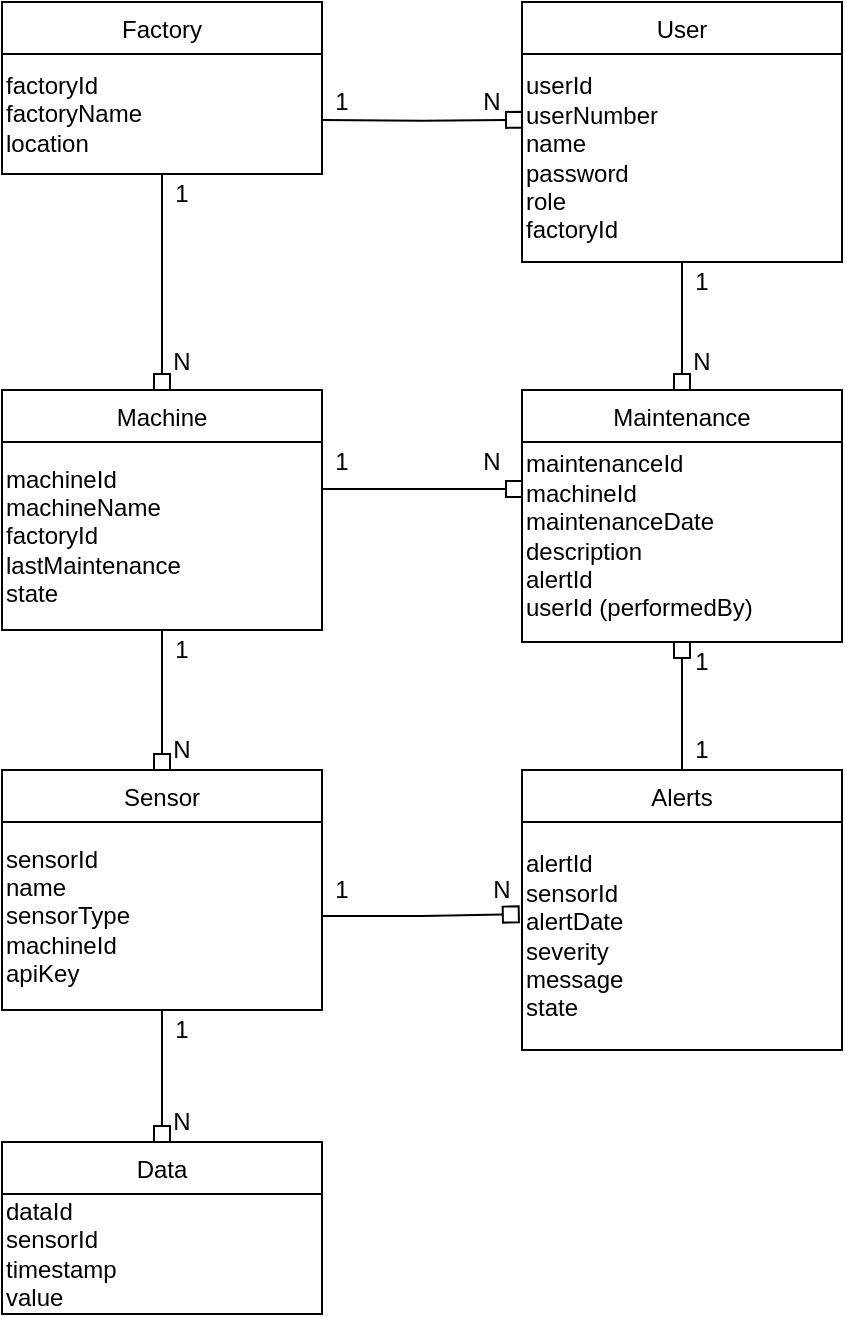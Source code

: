 <mxfile version="24.8.0">
  <diagram name="Page-1" id="bwflJwk8-VasOZV3KIvP">
    <mxGraphModel dx="881" dy="412" grid="1" gridSize="10" guides="1" tooltips="1" connect="1" arrows="1" fold="1" page="1" pageScale="1" pageWidth="850" pageHeight="1100" math="0" shadow="0">
      <root>
        <mxCell id="0" />
        <mxCell id="1" parent="0" />
        <mxCell id="OpqBcTbrThIpJuQkJyak-1" style="edgeStyle=orthogonalEdgeStyle;rounded=0;orthogonalLoop=1;jettySize=auto;html=1;exitX=0.5;exitY=1;exitDx=0;exitDy=0;endArrow=box;endFill=0;" parent="1" source="OpqBcTbrThIpJuQkJyak-3" target="OpqBcTbrThIpJuQkJyak-6" edge="1">
          <mxGeometry relative="1" as="geometry" />
        </mxCell>
        <mxCell id="OpqBcTbrThIpJuQkJyak-3" value="Factory" style="swimlane;fontStyle=0;align=center;verticalAlign=top;childLayout=stackLayout;horizontal=1;startSize=26;horizontalStack=0;resizeParent=1;resizeLast=0;collapsible=1;marginBottom=0;rounded=0;shadow=0;strokeWidth=1;" parent="1" vertex="1">
          <mxGeometry x="170" y="90" width="160" height="86" as="geometry">
            <mxRectangle x="230" y="140" width="160" height="26" as="alternateBounds" />
          </mxGeometry>
        </mxCell>
        <mxCell id="OpqBcTbrThIpJuQkJyak-4" value="&lt;div align=&quot;left&quot;&gt;factoryId&lt;/div&gt;&lt;div&gt;factoryName&lt;/div&gt;&lt;div&gt;location&lt;br&gt;&lt;/div&gt;" style="text;html=1;align=left;verticalAlign=middle;resizable=0;points=[];autosize=1;strokeColor=none;fillColor=none;" parent="OpqBcTbrThIpJuQkJyak-3" vertex="1">
          <mxGeometry y="26" width="160" height="60" as="geometry" />
        </mxCell>
        <mxCell id="OpqBcTbrThIpJuQkJyak-6" value="Machine" style="swimlane;fontStyle=0;align=center;verticalAlign=top;childLayout=stackLayout;horizontal=1;startSize=26;horizontalStack=0;resizeParent=1;resizeLast=0;collapsible=1;marginBottom=0;rounded=0;shadow=0;strokeWidth=1;" parent="1" vertex="1">
          <mxGeometry x="170" y="284" width="160" height="120" as="geometry">
            <mxRectangle x="130" y="380" width="160" height="26" as="alternateBounds" />
          </mxGeometry>
        </mxCell>
        <mxCell id="OpqBcTbrThIpJuQkJyak-8" value="&lt;div&gt;machineId&lt;/div&gt;&lt;div&gt;machineName&lt;/div&gt;&lt;div&gt;factoryId&lt;br&gt;lastMaintenance&lt;/div&gt;&lt;div&gt;state&lt;br&gt;&lt;/div&gt;" style="text;html=1;align=left;verticalAlign=middle;whiteSpace=wrap;rounded=0;" parent="OpqBcTbrThIpJuQkJyak-6" vertex="1">
          <mxGeometry y="26" width="160" height="94" as="geometry" />
        </mxCell>
        <mxCell id="OpqBcTbrThIpJuQkJyak-9" style="edgeStyle=orthogonalEdgeStyle;rounded=0;orthogonalLoop=1;jettySize=auto;html=1;exitX=0.5;exitY=1;exitDx=0;exitDy=0;entryX=0.5;entryY=0;entryDx=0;entryDy=0;endArrow=box;endFill=0;" parent="1" source="OpqBcTbrThIpJuQkJyak-10" target="OpqBcTbrThIpJuQkJyak-15" edge="1">
          <mxGeometry relative="1" as="geometry" />
        </mxCell>
        <mxCell id="q_M6OgoRSpgXwOSx16Ty-8" style="edgeStyle=orthogonalEdgeStyle;rounded=0;orthogonalLoop=1;jettySize=auto;html=1;exitX=0.5;exitY=0;exitDx=0;exitDy=0;entryX=0.5;entryY=1;entryDx=0;entryDy=0;endArrow=none;endFill=0;startArrow=box;startFill=0;" parent="1" source="OpqBcTbrThIpJuQkJyak-10" target="OpqBcTbrThIpJuQkJyak-6" edge="1">
          <mxGeometry relative="1" as="geometry" />
        </mxCell>
        <mxCell id="OpqBcTbrThIpJuQkJyak-10" value="Sensor" style="swimlane;fontStyle=0;align=center;verticalAlign=top;childLayout=stackLayout;horizontal=1;startSize=26;horizontalStack=0;resizeParent=1;resizeLast=0;collapsible=1;marginBottom=0;rounded=0;shadow=0;strokeWidth=1;" parent="1" vertex="1">
          <mxGeometry x="170" y="474" width="160" height="120" as="geometry">
            <mxRectangle x="340" y="380" width="170" height="26" as="alternateBounds" />
          </mxGeometry>
        </mxCell>
        <mxCell id="OpqBcTbrThIpJuQkJyak-12" value="&lt;div&gt;sensorId&lt;/div&gt;&lt;div&gt;name&lt;/div&gt;&lt;div&gt;sensorType&lt;/div&gt;machineId&lt;br&gt;apiKey" style="text;html=1;align=left;verticalAlign=middle;whiteSpace=wrap;rounded=0;" parent="OpqBcTbrThIpJuQkJyak-10" vertex="1">
          <mxGeometry y="26" width="160" height="94" as="geometry" />
        </mxCell>
        <mxCell id="OpqBcTbrThIpJuQkJyak-13" value="User" style="swimlane;fontStyle=0;align=center;verticalAlign=top;childLayout=stackLayout;horizontal=1;startSize=26;horizontalStack=0;resizeParent=1;resizeLast=0;collapsible=1;marginBottom=0;rounded=0;shadow=0;strokeWidth=1;" parent="1" vertex="1">
          <mxGeometry x="430" y="90" width="160" height="130" as="geometry">
            <mxRectangle x="550" y="140" width="160" height="26" as="alternateBounds" />
          </mxGeometry>
        </mxCell>
        <mxCell id="OpqBcTbrThIpJuQkJyak-14" value="&lt;div align=&quot;left&quot;&gt;userId&lt;/div&gt;&lt;div align=&quot;left&quot;&gt;userNumber&lt;/div&gt;&lt;div align=&quot;left&quot;&gt;&lt;span style=&quot;background-color: initial;&quot;&gt;name&lt;/span&gt;&lt;/div&gt;&lt;div align=&quot;left&quot;&gt;&lt;div align=&quot;left&quot;&gt;password&lt;/div&gt;&lt;div align=&quot;left&quot;&gt;role&lt;/div&gt;&lt;/div&gt;&lt;div align=&quot;left&quot;&gt;factoryId&lt;/div&gt;" style="text;html=1;align=left;verticalAlign=middle;whiteSpace=wrap;rounded=0;" parent="OpqBcTbrThIpJuQkJyak-13" vertex="1">
          <mxGeometry y="26" width="160" height="104" as="geometry" />
        </mxCell>
        <mxCell id="OpqBcTbrThIpJuQkJyak-15" value="Data" style="swimlane;fontStyle=0;align=center;verticalAlign=top;childLayout=stackLayout;horizontal=1;startSize=26;horizontalStack=0;resizeParent=1;resizeLast=0;collapsible=1;marginBottom=0;rounded=0;shadow=0;strokeWidth=1;" parent="1" vertex="1">
          <mxGeometry x="170" y="660" width="160" height="86" as="geometry">
            <mxRectangle x="340" y="380" width="170" height="26" as="alternateBounds" />
          </mxGeometry>
        </mxCell>
        <mxCell id="OpqBcTbrThIpJuQkJyak-16" value="dataId&lt;br&gt;&lt;div&gt;sensorId&lt;/div&gt;&lt;div&gt;timestamp&lt;/div&gt;&lt;div&gt;value&lt;/div&gt;" style="text;html=1;align=left;verticalAlign=middle;whiteSpace=wrap;rounded=0;" parent="OpqBcTbrThIpJuQkJyak-15" vertex="1">
          <mxGeometry y="26" width="160" height="60" as="geometry" />
        </mxCell>
        <mxCell id="OpqBcTbrThIpJuQkJyak-17" value="Alerts" style="swimlane;fontStyle=0;align=center;verticalAlign=top;childLayout=stackLayout;horizontal=1;startSize=26;horizontalStack=0;resizeParent=1;resizeLast=0;collapsible=1;marginBottom=0;rounded=0;shadow=0;strokeWidth=1;" parent="1" vertex="1">
          <mxGeometry x="430" y="474" width="160" height="140" as="geometry">
            <mxRectangle x="340" y="380" width="170" height="26" as="alternateBounds" />
          </mxGeometry>
        </mxCell>
        <mxCell id="OpqBcTbrThIpJuQkJyak-18" value="alertId&lt;br&gt;&lt;div&gt;sensorId&lt;/div&gt;&lt;div&gt;alertDate&lt;/div&gt;&lt;div&gt;severity&lt;/div&gt;&lt;div&gt;message&lt;br&gt;&lt;/div&gt;&lt;div&gt;state&lt;/div&gt;" style="text;html=1;align=left;verticalAlign=middle;whiteSpace=wrap;rounded=0;" parent="OpqBcTbrThIpJuQkJyak-17" vertex="1">
          <mxGeometry y="26" width="160" height="114" as="geometry" />
        </mxCell>
        <mxCell id="OpqBcTbrThIpJuQkJyak-19" style="edgeStyle=orthogonalEdgeStyle;rounded=0;orthogonalLoop=1;jettySize=auto;html=1;exitX=0.5;exitY=0;exitDx=0;exitDy=0;entryX=0.5;entryY=1;entryDx=0;entryDy=0;endArrow=none;endFill=0;startArrow=box;startFill=0;" parent="1" source="OpqBcTbrThIpJuQkJyak-21" target="OpqBcTbrThIpJuQkJyak-13" edge="1">
          <mxGeometry relative="1" as="geometry" />
        </mxCell>
        <mxCell id="q_M6OgoRSpgXwOSx16Ty-19" style="edgeStyle=orthogonalEdgeStyle;rounded=0;orthogonalLoop=1;jettySize=auto;html=1;exitX=0.5;exitY=1;exitDx=0;exitDy=0;entryX=0.5;entryY=0;entryDx=0;entryDy=0;endArrow=none;endFill=0;startArrow=box;startFill=0;" parent="1" source="OpqBcTbrThIpJuQkJyak-21" target="OpqBcTbrThIpJuQkJyak-17" edge="1">
          <mxGeometry relative="1" as="geometry" />
        </mxCell>
        <mxCell id="OpqBcTbrThIpJuQkJyak-21" value="Maintenance" style="swimlane;fontStyle=0;align=center;verticalAlign=top;childLayout=stackLayout;horizontal=1;startSize=26;horizontalStack=0;resizeParent=1;resizeLast=0;collapsible=1;marginBottom=0;rounded=0;shadow=0;strokeWidth=1;" parent="1" vertex="1">
          <mxGeometry x="430" y="284" width="160" height="126" as="geometry">
            <mxRectangle x="340" y="380" width="170" height="26" as="alternateBounds" />
          </mxGeometry>
        </mxCell>
        <mxCell id="OpqBcTbrThIpJuQkJyak-22" value="&lt;div&gt;maintenanceId&lt;/div&gt;&lt;div&gt;machineId&lt;/div&gt;&lt;div&gt;maintenanceDate&lt;/div&gt;&lt;div&gt;description&lt;/div&gt;&lt;div&gt;alertId&lt;/div&gt;userId (performedBy)" style="text;html=1;align=left;verticalAlign=middle;whiteSpace=wrap;rounded=0;" parent="OpqBcTbrThIpJuQkJyak-21" vertex="1">
          <mxGeometry y="26" width="160" height="94" as="geometry" />
        </mxCell>
        <mxCell id="q_M6OgoRSpgXwOSx16Ty-4" value="1" style="text;html=1;align=center;verticalAlign=middle;whiteSpace=wrap;rounded=0;" parent="1" vertex="1">
          <mxGeometry x="330" y="130" width="20" height="20" as="geometry" />
        </mxCell>
        <mxCell id="q_M6OgoRSpgXwOSx16Ty-5" value="N" style="text;html=1;align=center;verticalAlign=middle;whiteSpace=wrap;rounded=0;" parent="1" vertex="1">
          <mxGeometry x="405" y="130" width="20" height="20" as="geometry" />
        </mxCell>
        <mxCell id="q_M6OgoRSpgXwOSx16Ty-6" value="1" style="text;html=1;align=center;verticalAlign=middle;whiteSpace=wrap;rounded=0;" parent="1" vertex="1">
          <mxGeometry x="250" y="176" width="20" height="20" as="geometry" />
        </mxCell>
        <mxCell id="q_M6OgoRSpgXwOSx16Ty-7" value="N" style="text;html=1;align=center;verticalAlign=middle;whiteSpace=wrap;rounded=0;" parent="1" vertex="1">
          <mxGeometry x="250" y="260" width="20" height="20" as="geometry" />
        </mxCell>
        <mxCell id="q_M6OgoRSpgXwOSx16Ty-9" value="1" style="text;html=1;align=center;verticalAlign=middle;whiteSpace=wrap;rounded=0;" parent="1" vertex="1">
          <mxGeometry x="250" y="404" width="20" height="20" as="geometry" />
        </mxCell>
        <mxCell id="q_M6OgoRSpgXwOSx16Ty-10" value="N" style="text;html=1;align=center;verticalAlign=middle;whiteSpace=wrap;rounded=0;" parent="1" vertex="1">
          <mxGeometry x="250" y="454" width="20" height="20" as="geometry" />
        </mxCell>
        <mxCell id="q_M6OgoRSpgXwOSx16Ty-12" value="1" style="text;html=1;align=center;verticalAlign=middle;whiteSpace=wrap;rounded=0;" parent="1" vertex="1">
          <mxGeometry x="250" y="594" width="20" height="20" as="geometry" />
        </mxCell>
        <mxCell id="q_M6OgoRSpgXwOSx16Ty-13" value="N" style="text;html=1;align=center;verticalAlign=middle;whiteSpace=wrap;rounded=0;" parent="1" vertex="1">
          <mxGeometry x="250" y="640" width="20" height="20" as="geometry" />
        </mxCell>
        <mxCell id="q_M6OgoRSpgXwOSx16Ty-14" value="1" style="text;html=1;align=center;verticalAlign=middle;whiteSpace=wrap;rounded=0;" parent="1" vertex="1">
          <mxGeometry x="510" y="220" width="20" height="20" as="geometry" />
        </mxCell>
        <mxCell id="q_M6OgoRSpgXwOSx16Ty-15" value="N" style="text;html=1;align=center;verticalAlign=middle;whiteSpace=wrap;rounded=0;" parent="1" vertex="1">
          <mxGeometry x="510" y="260" width="20" height="20" as="geometry" />
        </mxCell>
        <mxCell id="q_M6OgoRSpgXwOSx16Ty-16" style="edgeStyle=orthogonalEdgeStyle;rounded=0;orthogonalLoop=1;jettySize=auto;html=1;exitX=1;exitY=0.25;exitDx=0;exitDy=0;entryX=0;entryY=0.25;entryDx=0;entryDy=0;endArrow=box;endFill=0;" parent="1" source="OpqBcTbrThIpJuQkJyak-8" target="OpqBcTbrThIpJuQkJyak-22" edge="1">
          <mxGeometry relative="1" as="geometry" />
        </mxCell>
        <mxCell id="q_M6OgoRSpgXwOSx16Ty-17" value="1" style="text;html=1;align=center;verticalAlign=middle;whiteSpace=wrap;rounded=0;" parent="1" vertex="1">
          <mxGeometry x="330" y="310" width="20" height="20" as="geometry" />
        </mxCell>
        <mxCell id="q_M6OgoRSpgXwOSx16Ty-18" value="N" style="text;html=1;align=center;verticalAlign=middle;whiteSpace=wrap;rounded=0;" parent="1" vertex="1">
          <mxGeometry x="405" y="310" width="20" height="20" as="geometry" />
        </mxCell>
        <mxCell id="q_M6OgoRSpgXwOSx16Ty-20" value="1" style="text;html=1;align=center;verticalAlign=middle;whiteSpace=wrap;rounded=0;" parent="1" vertex="1">
          <mxGeometry x="510" y="410" width="20" height="20" as="geometry" />
        </mxCell>
        <mxCell id="q_M6OgoRSpgXwOSx16Ty-21" value="1" style="text;html=1;align=center;verticalAlign=middle;whiteSpace=wrap;rounded=0;" parent="1" vertex="1">
          <mxGeometry x="510" y="454" width="20" height="20" as="geometry" />
        </mxCell>
        <mxCell id="q_M6OgoRSpgXwOSx16Ty-23" style="edgeStyle=orthogonalEdgeStyle;rounded=0;orthogonalLoop=1;jettySize=auto;html=1;exitX=1;exitY=0.5;exitDx=0;exitDy=0;entryX=-0.01;entryY=0.405;entryDx=0;entryDy=0;entryPerimeter=0;endArrow=box;endFill=0;" parent="1" source="OpqBcTbrThIpJuQkJyak-12" target="OpqBcTbrThIpJuQkJyak-18" edge="1">
          <mxGeometry relative="1" as="geometry" />
        </mxCell>
        <mxCell id="q_M6OgoRSpgXwOSx16Ty-24" value="1" style="text;html=1;align=center;verticalAlign=middle;whiteSpace=wrap;rounded=0;" parent="1" vertex="1">
          <mxGeometry x="330" y="524" width="20" height="20" as="geometry" />
        </mxCell>
        <mxCell id="q_M6OgoRSpgXwOSx16Ty-25" value="N" style="text;html=1;align=center;verticalAlign=middle;whiteSpace=wrap;rounded=0;" parent="1" vertex="1">
          <mxGeometry x="410" y="524" width="20" height="20" as="geometry" />
        </mxCell>
        <mxCell id="q_M6OgoRSpgXwOSx16Ty-32" style="edgeStyle=orthogonalEdgeStyle;rounded=0;orthogonalLoop=1;jettySize=auto;html=1;exitX=0;exitY=0.5;exitDx=0;exitDy=0;endArrow=none;endFill=0;startArrow=box;startFill=0;" parent="1" edge="1">
          <mxGeometry relative="1" as="geometry">
            <mxPoint x="430" y="148.86" as="sourcePoint" />
            <mxPoint x="330" y="149" as="targetPoint" />
          </mxGeometry>
        </mxCell>
      </root>
    </mxGraphModel>
  </diagram>
</mxfile>
